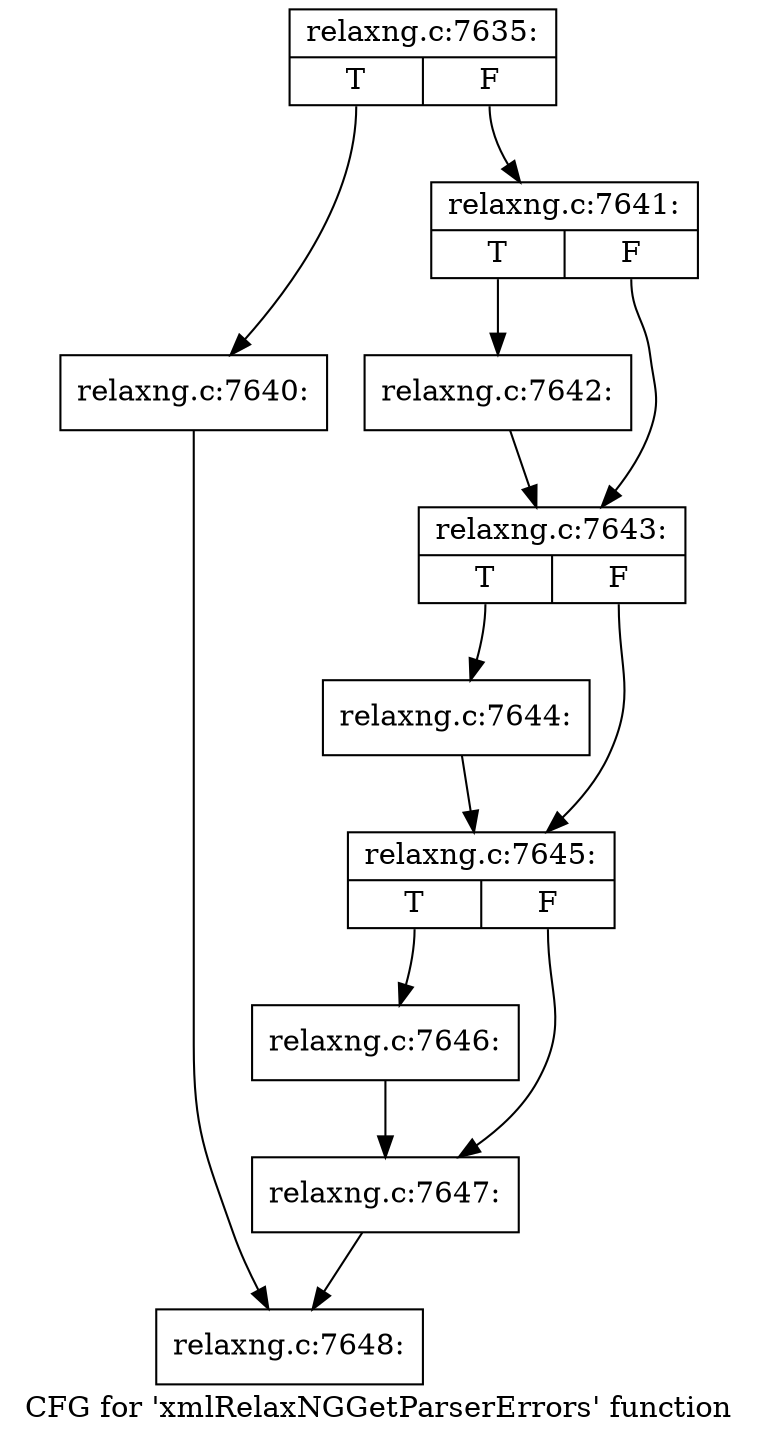 digraph "CFG for 'xmlRelaxNGGetParserErrors' function" {
	label="CFG for 'xmlRelaxNGGetParserErrors' function";

	Node0x3a08b30 [shape=record,label="{relaxng.c:7635:|{<s0>T|<s1>F}}"];
	Node0x3a08b30:s0 -> Node0x3a0a0c0;
	Node0x3a08b30:s1 -> Node0x3a0a110;
	Node0x3a0a0c0 [shape=record,label="{relaxng.c:7640:}"];
	Node0x3a0a0c0 -> Node0x3a075b0;
	Node0x3a0a110 [shape=record,label="{relaxng.c:7641:|{<s0>T|<s1>F}}"];
	Node0x3a0a110:s0 -> Node0x3a0a5d0;
	Node0x3a0a110:s1 -> Node0x3a0a620;
	Node0x3a0a5d0 [shape=record,label="{relaxng.c:7642:}"];
	Node0x3a0a5d0 -> Node0x3a0a620;
	Node0x3a0a620 [shape=record,label="{relaxng.c:7643:|{<s0>T|<s1>F}}"];
	Node0x3a0a620:s0 -> Node0x3a0ad00;
	Node0x3a0a620:s1 -> Node0x3a0ad50;
	Node0x3a0ad00 [shape=record,label="{relaxng.c:7644:}"];
	Node0x3a0ad00 -> Node0x3a0ad50;
	Node0x3a0ad50 [shape=record,label="{relaxng.c:7645:|{<s0>T|<s1>F}}"];
	Node0x3a0ad50:s0 -> Node0x3a0b400;
	Node0x3a0ad50:s1 -> Node0x3a0b450;
	Node0x3a0b400 [shape=record,label="{relaxng.c:7646:}"];
	Node0x3a0b400 -> Node0x3a0b450;
	Node0x3a0b450 [shape=record,label="{relaxng.c:7647:}"];
	Node0x3a0b450 -> Node0x3a075b0;
	Node0x3a075b0 [shape=record,label="{relaxng.c:7648:}"];
}
